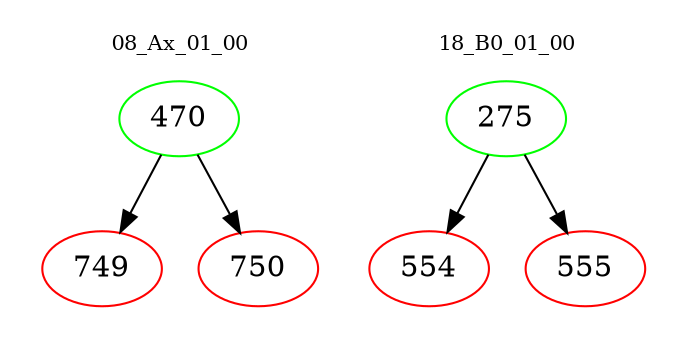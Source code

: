 digraph{
subgraph cluster_0 {
color = white
label = "08_Ax_01_00";
fontsize=10;
T0_470 [label="470", color="green"]
T0_470 -> T0_749 [color="black"]
T0_749 [label="749", color="red"]
T0_470 -> T0_750 [color="black"]
T0_750 [label="750", color="red"]
}
subgraph cluster_1 {
color = white
label = "18_B0_01_00";
fontsize=10;
T1_275 [label="275", color="green"]
T1_275 -> T1_554 [color="black"]
T1_554 [label="554", color="red"]
T1_275 -> T1_555 [color="black"]
T1_555 [label="555", color="red"]
}
}
